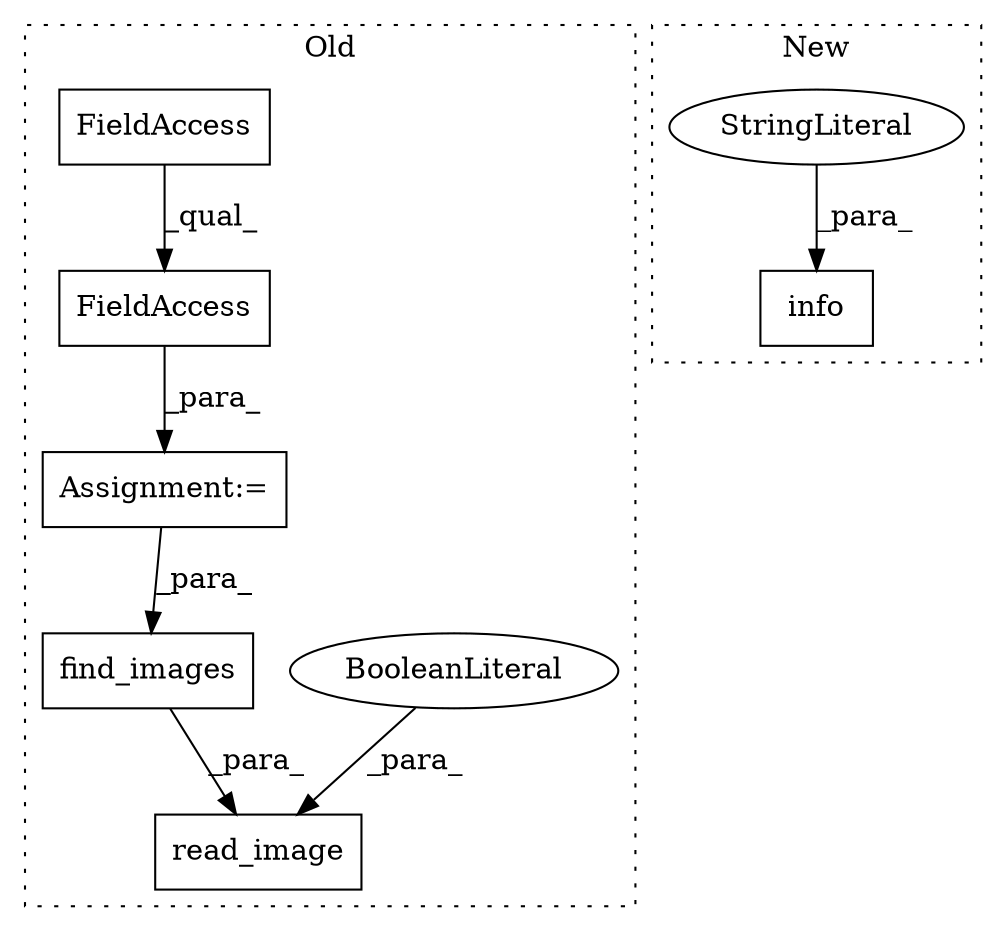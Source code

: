 digraph G {
subgraph cluster0 {
1 [label="read_image" a="32" s="8986,9005" l="11,1" shape="box"];
3 [label="find_images" a="32" s="9136,9157" l="12,1" shape="box"];
4 [label="BooleanLiteral" a="9" s="9001" l="4" shape="ellipse"];
5 [label="Assignment:=" a="7" s="8848" l="1" shape="box"];
6 [label="FieldAccess" a="22" s="8849" l="19" shape="box"];
7 [label="FieldAccess" a="22" s="8849" l="9" shape="box"];
label = "Old";
style="dotted";
}
subgraph cluster1 {
2 [label="info" a="32" s="10298,10330" l="5,1" shape="box"];
8 [label="StringLiteral" a="45" s="10303" l="27" shape="ellipse"];
label = "New";
style="dotted";
}
3 -> 1 [label="_para_"];
4 -> 1 [label="_para_"];
5 -> 3 [label="_para_"];
6 -> 5 [label="_para_"];
7 -> 6 [label="_qual_"];
8 -> 2 [label="_para_"];
}